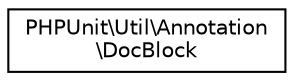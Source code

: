 digraph "Graphical Class Hierarchy"
{
  edge [fontname="Helvetica",fontsize="10",labelfontname="Helvetica",labelfontsize="10"];
  node [fontname="Helvetica",fontsize="10",shape=record];
  rankdir="LR";
  Node0 [label="PHPUnit\\Util\\Annotation\l\\DocBlock",height=0.2,width=0.4,color="black", fillcolor="white", style="filled",URL="$classPHPUnit_1_1Util_1_1Annotation_1_1DocBlock.html"];
}
